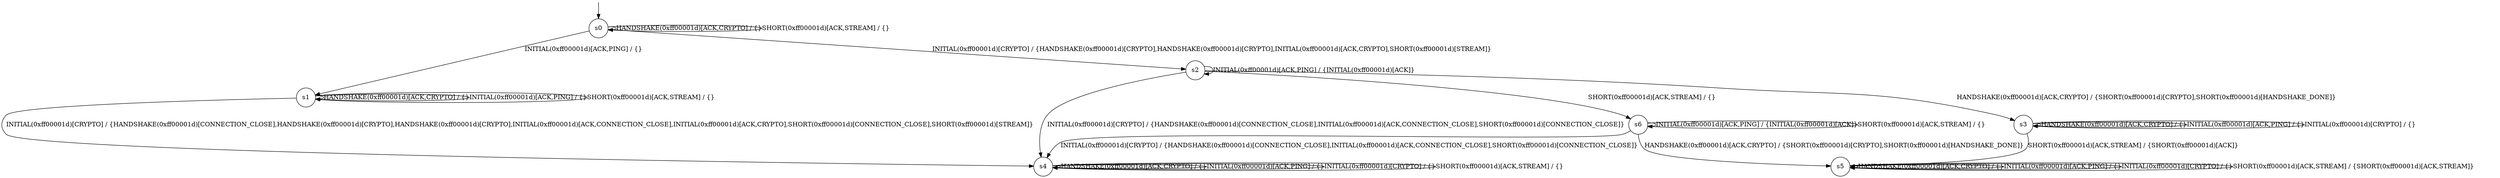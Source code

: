 digraph g {

	s0 [shape="circle" label="s0"];
	s1 [shape="circle" label="s1"];
	s2 [shape="circle" label="s2"];
	s3 [shape="circle" label="s3"];
	s4 [shape="circle" label="s4"];
	s5 [shape="circle" label="s5"];
	s6 [shape="circle" label="s6"];
	s0 -> s0 [label="HANDSHAKE(0xff00001d)[ACK,CRYPTO] / {}"];
	s0 -> s1 [label="INITIAL(0xff00001d)[ACK,PING] / {}"];
	s0 -> s2 [label="INITIAL(0xff00001d)[CRYPTO] / {HANDSHAKE(0xff00001d)[CRYPTO],HANDSHAKE(0xff00001d)[CRYPTO],INITIAL(0xff00001d)[ACK,CRYPTO],SHORT(0xff00001d)[STREAM]}"];
	s0 -> s0 [label="SHORT(0xff00001d)[ACK,STREAM] / {}"];
	s1 -> s1 [label="HANDSHAKE(0xff00001d)[ACK,CRYPTO] / {}"];
	s1 -> s1 [label="INITIAL(0xff00001d)[ACK,PING] / {}"];
	s1 -> s4 [label="INITIAL(0xff00001d)[CRYPTO] / {HANDSHAKE(0xff00001d)[CONNECTION_CLOSE],HANDSHAKE(0xff00001d)[CRYPTO],HANDSHAKE(0xff00001d)[CRYPTO],INITIAL(0xff00001d)[ACK,CONNECTION_CLOSE],INITIAL(0xff00001d)[ACK,CRYPTO],SHORT(0xff00001d)[CONNECTION_CLOSE],SHORT(0xff00001d)[STREAM]}"];
	s1 -> s1 [label="SHORT(0xff00001d)[ACK,STREAM] / {}"];
	s2 -> s3 [label="HANDSHAKE(0xff00001d)[ACK,CRYPTO] / {SHORT(0xff00001d)[CRYPTO],SHORT(0xff00001d)[HANDSHAKE_DONE]}"];
	s2 -> s2 [label="INITIAL(0xff00001d)[ACK,PING] / {INITIAL(0xff00001d)[ACK]}"];
	s2 -> s4 [label="INITIAL(0xff00001d)[CRYPTO] / {HANDSHAKE(0xff00001d)[CONNECTION_CLOSE],INITIAL(0xff00001d)[ACK,CONNECTION_CLOSE],SHORT(0xff00001d)[CONNECTION_CLOSE]}"];
	s2 -> s6 [label="SHORT(0xff00001d)[ACK,STREAM] / {}"];
	s3 -> s3 [label="HANDSHAKE(0xff00001d)[ACK,CRYPTO] / {}"];
	s3 -> s3 [label="INITIAL(0xff00001d)[ACK,PING] / {}"];
	s3 -> s3 [label="INITIAL(0xff00001d)[CRYPTO] / {}"];
	s3 -> s5 [label="SHORT(0xff00001d)[ACK,STREAM] / {SHORT(0xff00001d)[ACK]}"];
	s4 -> s4 [label="HANDSHAKE(0xff00001d)[ACK,CRYPTO] / {}"];
	s4 -> s4 [label="INITIAL(0xff00001d)[ACK,PING] / {}"];
	s4 -> s4 [label="INITIAL(0xff00001d)[CRYPTO] / {}"];
	s4 -> s4 [label="SHORT(0xff00001d)[ACK,STREAM] / {}"];
	s5 -> s5 [label="HANDSHAKE(0xff00001d)[ACK,CRYPTO] / {}"];
	s5 -> s5 [label="INITIAL(0xff00001d)[ACK,PING] / {}"];
	s5 -> s5 [label="INITIAL(0xff00001d)[CRYPTO] / {}"];
	s5 -> s5 [label="SHORT(0xff00001d)[ACK,STREAM] / {SHORT(0xff00001d)[ACK,STREAM]}"];
	s6 -> s5 [label="HANDSHAKE(0xff00001d)[ACK,CRYPTO] / {SHORT(0xff00001d)[CRYPTO],SHORT(0xff00001d)[HANDSHAKE_DONE]}"];
	s6 -> s6 [label="INITIAL(0xff00001d)[ACK,PING] / {INITIAL(0xff00001d)[ACK]}"];
	s6 -> s4 [label="INITIAL(0xff00001d)[CRYPTO] / {HANDSHAKE(0xff00001d)[CONNECTION_CLOSE],INITIAL(0xff00001d)[ACK,CONNECTION_CLOSE],SHORT(0xff00001d)[CONNECTION_CLOSE]}"];
	s6 -> s6 [label="SHORT(0xff00001d)[ACK,STREAM] / {}"];

__start0 [label="" shape="none" width="0" height="0"];
__start0 -> s0;

}

